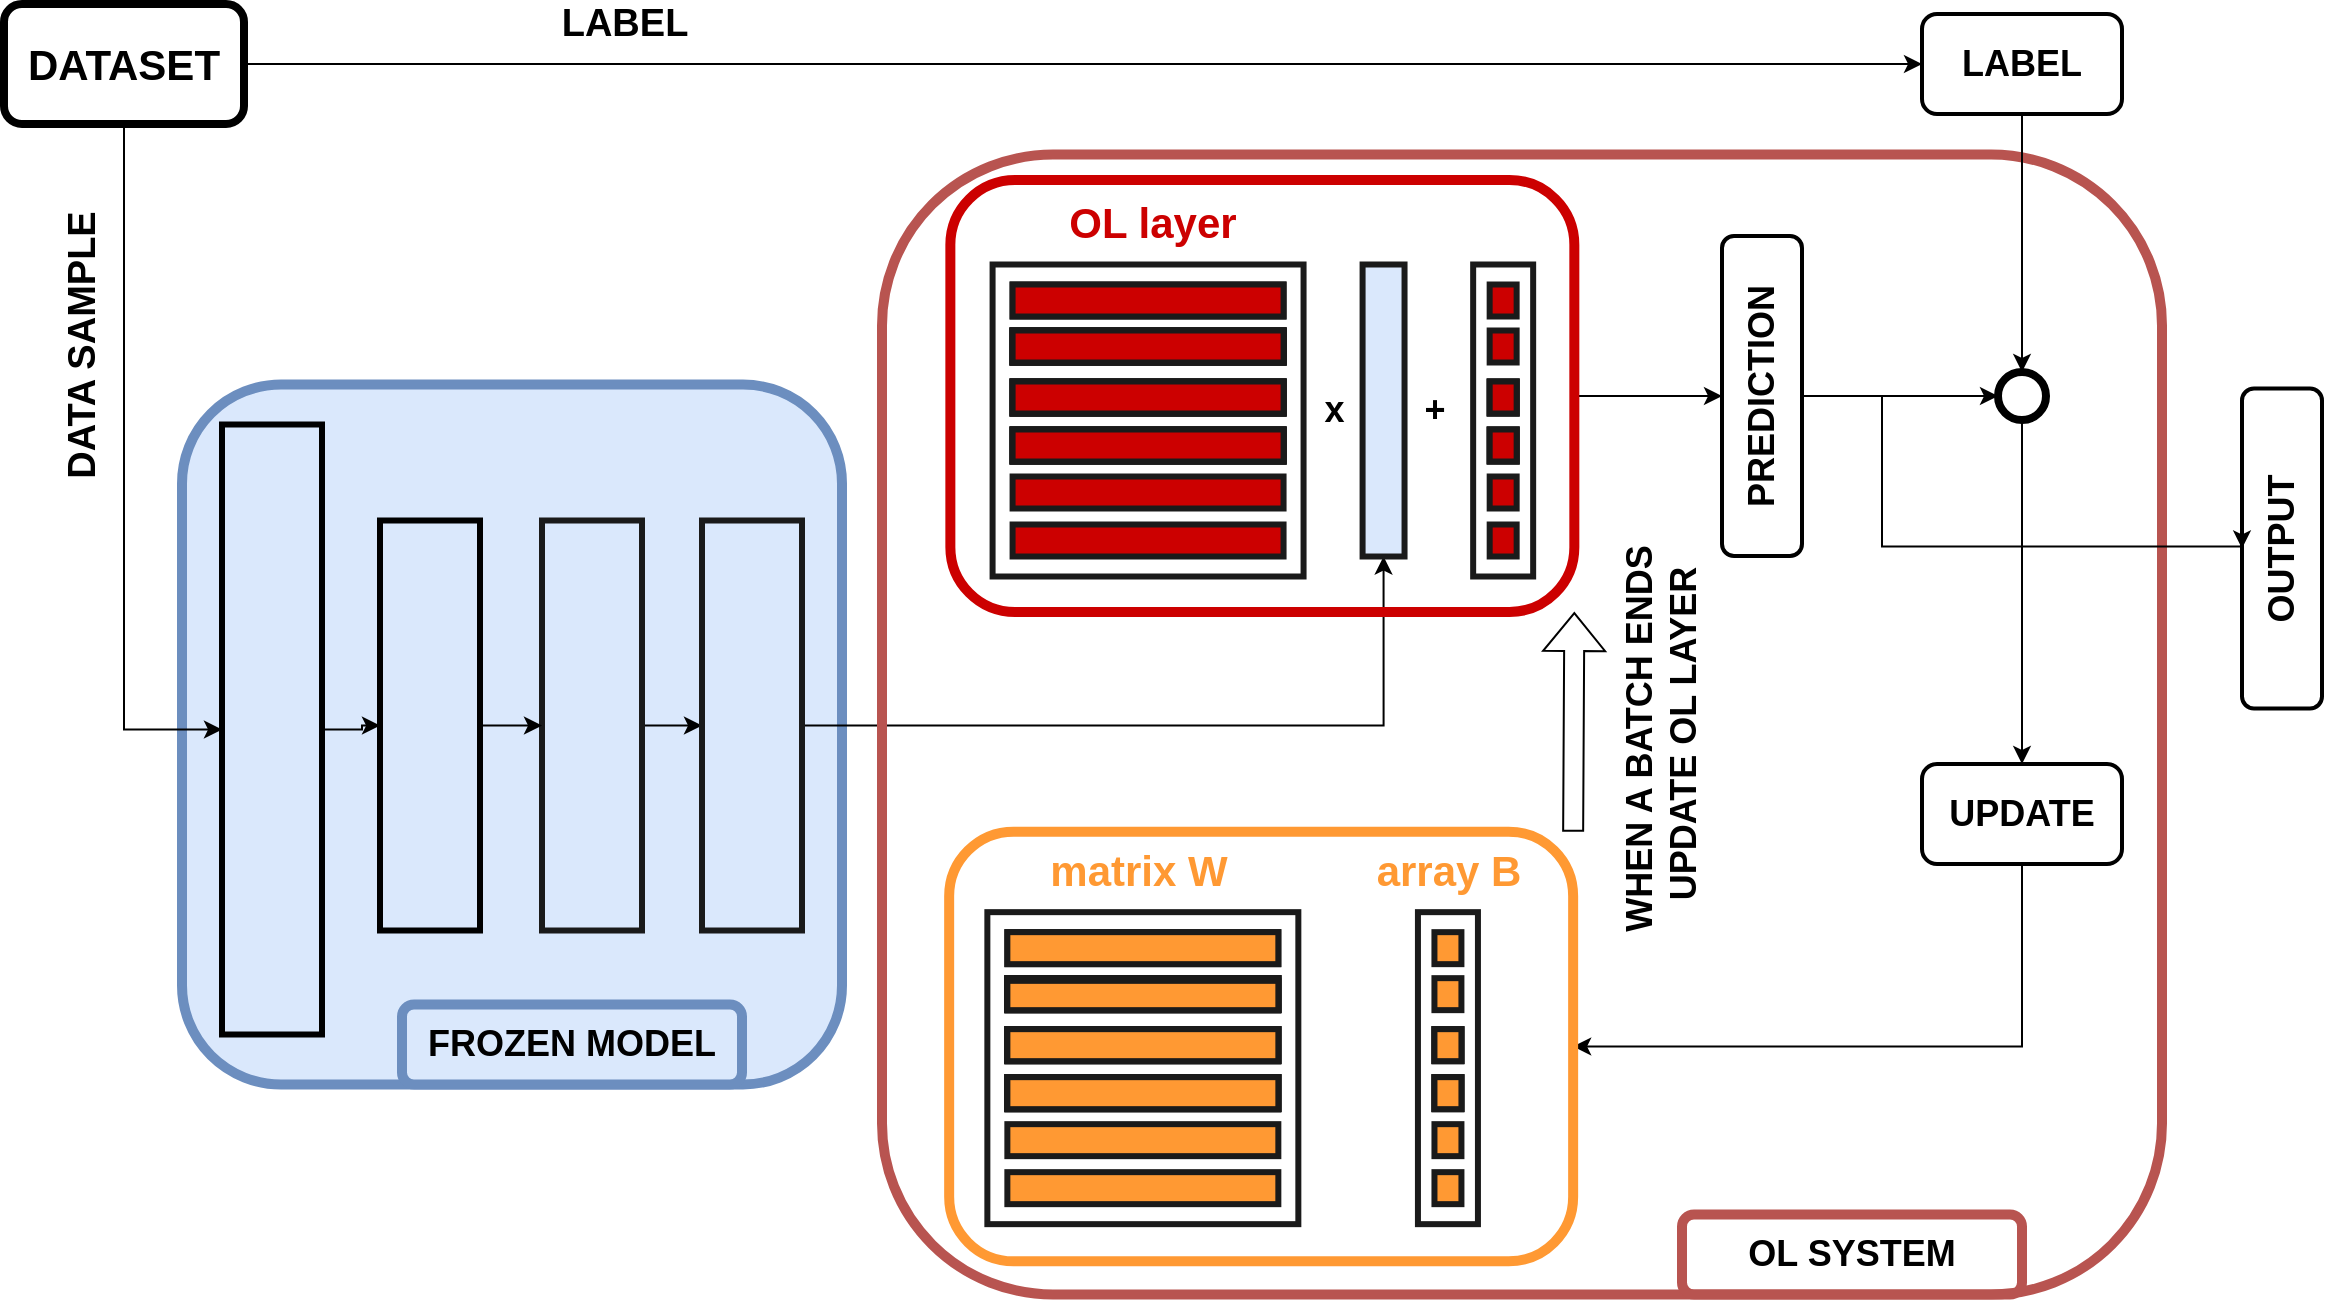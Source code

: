 <mxfile version="16.6.2" type="device" pages="2"><diagram id="-pDA_-JcDbAoSZbiv6Nq" name="Page-1"><mxGraphModel dx="1221" dy="659" grid="1" gridSize="10" guides="1" tooltips="1" connect="1" arrows="1" fold="1" page="1" pageScale="1" pageWidth="1169" pageHeight="827" math="0" shadow="0"><root><mxCell id="0"/><mxCell id="1" parent="0"/><mxCell id="COR0N1jHSTe1fY2n65pP-331" value="" style="rounded=1;whiteSpace=wrap;html=1;fontSize=18;strokeWidth=5;fillColor=#dae8fc;strokeColor=#6c8ebf;" parent="1" vertex="1"><mxGeometry x="150" y="440.25" width="330" height="350" as="geometry"/></mxCell><mxCell id="671FOw32hcq2Rvq_FHHH-50" style="edgeStyle=orthogonalEdgeStyle;rounded=0;orthogonalLoop=1;jettySize=auto;html=1;exitX=1;exitY=0.5;exitDx=0;exitDy=0;entryX=0;entryY=0.5;entryDx=0;entryDy=0;" edge="1" parent="1" source="COR0N1jHSTe1fY2n65pP-38" target="COR0N1jHSTe1fY2n65pP-338"><mxGeometry relative="1" as="geometry"/></mxCell><mxCell id="671FOw32hcq2Rvq_FHHH-60" value="&lt;b&gt;LABEL&lt;/b&gt;" style="edgeLabel;html=1;align=center;verticalAlign=middle;resizable=0;points=[];fontSize=19;" vertex="1" connectable="0" parent="671FOw32hcq2Rvq_FHHH-50"><mxGeometry x="-0.472" y="-2" relative="1" as="geometry"><mxPoint x="-32" y="-22" as="offset"/></mxGeometry></mxCell><mxCell id="671FOw32hcq2Rvq_FHHH-58" style="edgeStyle=orthogonalEdgeStyle;rounded=0;orthogonalLoop=1;jettySize=auto;html=1;exitX=0.5;exitY=1;exitDx=0;exitDy=0;entryX=0;entryY=0.5;entryDx=0;entryDy=0;fontSize=14;" edge="1" parent="1" source="COR0N1jHSTe1fY2n65pP-38" target="COR0N1jHSTe1fY2n65pP-223"><mxGeometry relative="1" as="geometry"/></mxCell><mxCell id="671FOw32hcq2Rvq_FHHH-59" value="&lt;font style=&quot;font-size: 19px&quot;&gt;&lt;b&gt;DATA SAMPLE&lt;/b&gt;&lt;/font&gt;" style="edgeLabel;html=1;align=center;verticalAlign=middle;resizable=0;points=[];fontSize=14;rotation=-90;" vertex="1" connectable="0" parent="671FOw32hcq2Rvq_FHHH-58"><mxGeometry x="-0.612" y="-5" relative="1" as="geometry"><mxPoint x="-16" y="43" as="offset"/></mxGeometry></mxCell><mxCell id="COR0N1jHSTe1fY2n65pP-38" value="&lt;font style=&quot;font-size: 21px&quot;&gt;&lt;b&gt;DATASET&lt;/b&gt;&lt;/font&gt;" style="rounded=1;whiteSpace=wrap;html=1;strokeWidth=4;" parent="1" vertex="1"><mxGeometry x="61" y="250" width="120" height="60" as="geometry"/></mxCell><mxCell id="COR0N1jHSTe1fY2n65pP-328" style="edgeStyle=orthogonalEdgeStyle;rounded=0;orthogonalLoop=1;jettySize=auto;html=1;entryX=0;entryY=0.5;entryDx=0;entryDy=0;fontSize=18;" parent="1" source="COR0N1jHSTe1fY2n65pP-223" target="COR0N1jHSTe1fY2n65pP-230" edge="1"><mxGeometry relative="1" as="geometry"/></mxCell><mxCell id="COR0N1jHSTe1fY2n65pP-223" value="" style="rounded=0;whiteSpace=wrap;html=1;fillColor=#dae8fc;strokeColor=#000000;strokeWidth=3;" parent="1" vertex="1"><mxGeometry x="170" y="460.25" width="50" height="305" as="geometry"/></mxCell><mxCell id="COR0N1jHSTe1fY2n65pP-330" style="edgeStyle=orthogonalEdgeStyle;rounded=0;orthogonalLoop=1;jettySize=auto;html=1;exitX=1;exitY=0.5;exitDx=0;exitDy=0;entryX=0;entryY=0.5;entryDx=0;entryDy=0;fontSize=18;" parent="1" source="COR0N1jHSTe1fY2n65pP-225" target="COR0N1jHSTe1fY2n65pP-235" edge="1"><mxGeometry relative="1" as="geometry"/></mxCell><mxCell id="COR0N1jHSTe1fY2n65pP-225" value="" style="rounded=0;whiteSpace=wrap;html=1;fillColor=#dae8fc;strokeColor=#1A1A1A;strokeWidth=3;" parent="1" vertex="1"><mxGeometry x="330" y="508.25" width="50" height="205" as="geometry"/></mxCell><mxCell id="COR0N1jHSTe1fY2n65pP-329" style="edgeStyle=orthogonalEdgeStyle;rounded=0;orthogonalLoop=1;jettySize=auto;html=1;entryX=0;entryY=0.5;entryDx=0;entryDy=0;fontSize=18;" parent="1" source="COR0N1jHSTe1fY2n65pP-230" target="COR0N1jHSTe1fY2n65pP-225" edge="1"><mxGeometry relative="1" as="geometry"/></mxCell><mxCell id="COR0N1jHSTe1fY2n65pP-230" value="" style="rounded=0;whiteSpace=wrap;html=1;fillColor=#dae8fc;strokeColor=#000000;strokeWidth=3;" parent="1" vertex="1"><mxGeometry x="249" y="508.25" width="50" height="205" as="geometry"/></mxCell><mxCell id="COR0N1jHSTe1fY2n65pP-362" style="edgeStyle=orthogonalEdgeStyle;rounded=0;orthogonalLoop=1;jettySize=auto;html=1;exitX=1;exitY=0.5;exitDx=0;exitDy=0;entryX=0.5;entryY=1;entryDx=0;entryDy=0;fontSize=17;fontColor=#FF0000;" parent="1" source="COR0N1jHSTe1fY2n65pP-235" target="671FOw32hcq2Rvq_FHHH-2" edge="1"><mxGeometry relative="1" as="geometry"><mxPoint x="539.905" y="562.495" as="targetPoint"/></mxGeometry></mxCell><mxCell id="COR0N1jHSTe1fY2n65pP-235" value="" style="rounded=0;whiteSpace=wrap;html=1;fillColor=#dae8fc;strokeColor=#1A1A1A;strokeWidth=3;" parent="1" vertex="1"><mxGeometry x="410" y="508.25" width="50" height="205" as="geometry"/></mxCell><mxCell id="COR0N1jHSTe1fY2n65pP-334" value="" style="rounded=1;whiteSpace=wrap;html=1;fontSize=18;strokeColor=#b85450;strokeWidth=5;fillColor=none;" parent="1" vertex="1"><mxGeometry x="500" y="325.25" width="640" height="570" as="geometry"/></mxCell><mxCell id="671FOw32hcq2Rvq_FHHH-41" style="edgeStyle=orthogonalEdgeStyle;rounded=0;orthogonalLoop=1;jettySize=auto;html=1;exitX=0.5;exitY=1;exitDx=0;exitDy=0;entryX=0;entryY=0.5;entryDx=0;entryDy=0;" edge="1" parent="1" source="COR0N1jHSTe1fY2n65pP-336" target="COR0N1jHSTe1fY2n65pP-357"><mxGeometry relative="1" as="geometry"/></mxCell><mxCell id="671FOw32hcq2Rvq_FHHH-52" style="edgeStyle=orthogonalEdgeStyle;rounded=0;orthogonalLoop=1;jettySize=auto;html=1;exitX=0.5;exitY=1;exitDx=0;exitDy=0;entryX=0.5;entryY=0;entryDx=0;entryDy=0;" edge="1" parent="1" source="COR0N1jHSTe1fY2n65pP-336" target="COR0N1jHSTe1fY2n65pP-351"><mxGeometry relative="1" as="geometry"><Array as="points"><mxPoint x="1000" y="446.25"/><mxPoint x="1000" y="521.25"/></Array></mxGeometry></mxCell><mxCell id="COR0N1jHSTe1fY2n65pP-336" value="&lt;b&gt;PREDICTION&lt;/b&gt;" style="rounded=1;whiteSpace=wrap;html=1;fontSize=18;strokeColor=#000000;strokeWidth=2;fillColor=none;rotation=-90;" parent="1" vertex="1"><mxGeometry x="860" y="426" width="160" height="40" as="geometry"/></mxCell><mxCell id="671FOw32hcq2Rvq_FHHH-56" style="edgeStyle=orthogonalEdgeStyle;rounded=0;orthogonalLoop=1;jettySize=auto;html=1;exitX=0.5;exitY=1;exitDx=0;exitDy=0;entryX=0.5;entryY=1;entryDx=0;entryDy=0;fontSize=14;" edge="1" parent="1" source="COR0N1jHSTe1fY2n65pP-337" target="Nq067aexQKpfpIVSr9Gd-1"><mxGeometry relative="1" as="geometry"/></mxCell><mxCell id="COR0N1jHSTe1fY2n65pP-337" value="&lt;b&gt;UPDATE&lt;/b&gt;" style="rounded=1;whiteSpace=wrap;html=1;fontSize=18;strokeColor=#000000;strokeWidth=2;fillColor=none;rotation=0;" parent="1" vertex="1"><mxGeometry x="1020" y="630.0" width="100" height="50" as="geometry"/></mxCell><mxCell id="671FOw32hcq2Rvq_FHHH-57" style="edgeStyle=orthogonalEdgeStyle;rounded=0;orthogonalLoop=1;jettySize=auto;html=1;exitX=0.5;exitY=1;exitDx=0;exitDy=0;entryX=0.5;entryY=0;entryDx=0;entryDy=0;fontSize=14;" edge="1" parent="1" source="COR0N1jHSTe1fY2n65pP-338" target="COR0N1jHSTe1fY2n65pP-357"><mxGeometry relative="1" as="geometry"/></mxCell><mxCell id="COR0N1jHSTe1fY2n65pP-338" value="&lt;b&gt;LABEL&lt;/b&gt;" style="rounded=1;whiteSpace=wrap;html=1;fontSize=18;strokeColor=#000000;strokeWidth=2;fillColor=none;rotation=0;" parent="1" vertex="1"><mxGeometry x="1020" y="255" width="100" height="50" as="geometry"/></mxCell><mxCell id="COR0N1jHSTe1fY2n65pP-351" value="&lt;b&gt;OUTPUT&lt;/b&gt;" style="rounded=1;whiteSpace=wrap;html=1;fontSize=18;strokeColor=#000000;strokeWidth=2;fillColor=none;rotation=-90;" parent="1" vertex="1"><mxGeometry x="1120" y="502.25" width="160" height="40" as="geometry"/></mxCell><mxCell id="671FOw32hcq2Rvq_FHHH-51" style="edgeStyle=orthogonalEdgeStyle;rounded=0;orthogonalLoop=1;jettySize=auto;html=1;exitX=0.5;exitY=1;exitDx=0;exitDy=0;entryX=0.5;entryY=0;entryDx=0;entryDy=0;" edge="1" parent="1" source="COR0N1jHSTe1fY2n65pP-357" target="COR0N1jHSTe1fY2n65pP-337"><mxGeometry relative="1" as="geometry"/></mxCell><mxCell id="COR0N1jHSTe1fY2n65pP-357" value="" style="ellipse;whiteSpace=wrap;html=1;aspect=fixed;fontSize=19;fontColor=#000000;strokeColor=#000000;strokeWidth=4;fillColor=none;" parent="1" vertex="1"><mxGeometry x="1058" y="434.0" width="24" height="24" as="geometry"/></mxCell><mxCell id="w499Adab98CJJxc21WSq-1" value="&lt;b&gt;FROZEN MODEL&lt;/b&gt;" style="rounded=1;whiteSpace=wrap;html=1;fontSize=18;strokeColor=#6c8ebf;strokeWidth=5;fillColor=#dae8fc;rotation=0;" vertex="1" parent="1"><mxGeometry x="260" y="750.25" width="170" height="40" as="geometry"/></mxCell><mxCell id="w499Adab98CJJxc21WSq-2" value="&lt;b&gt;OL SYSTEM&lt;/b&gt;" style="rounded=1;whiteSpace=wrap;html=1;fontSize=18;strokeColor=#b85450;strokeWidth=5;fillColor=none;rotation=0;" vertex="1" parent="1"><mxGeometry x="900" y="855.25" width="170" height="40" as="geometry"/></mxCell><mxCell id="Nq067aexQKpfpIVSr9Gd-1" value="" style="rounded=1;whiteSpace=wrap;html=1;fontSize=18;strokeColor=#FF9933;strokeWidth=5;fillColor=none;rotation=-90;" vertex="1" parent="1"><mxGeometry x="582.17" y="615.25" width="214.81" height="311.99" as="geometry"/></mxCell><mxCell id="Nq067aexQKpfpIVSr9Gd-3" value="" style="rounded=0;whiteSpace=wrap;html=1;fillColor=none;strokeColor=#1A1A1A;strokeWidth=3;" vertex="1" parent="1"><mxGeometry x="767.97" y="704.08" width="30" height="156" as="geometry"/></mxCell><mxCell id="Nq067aexQKpfpIVSr9Gd-4" value="" style="rounded=0;whiteSpace=wrap;html=1;fillColor=none;strokeColor=#1A1A1A;strokeWidth=3;" vertex="1" parent="1"><mxGeometry x="552.68" y="704.08" width="155.49" height="156" as="geometry"/></mxCell><mxCell id="Nq067aexQKpfpIVSr9Gd-5" value="" style="rounded=0;whiteSpace=wrap;html=1;fillColor=none;strokeColor=#1A1A1A;strokeWidth=3;" vertex="1" parent="1"><mxGeometry x="562.68" y="714.08" width="135.49" height="16" as="geometry"/></mxCell><mxCell id="Nq067aexQKpfpIVSr9Gd-6" value="" style="rounded=0;whiteSpace=wrap;html=1;fillColor=none;strokeColor=#1A1A1A;strokeWidth=3;" vertex="1" parent="1"><mxGeometry x="562.68" y="737.08" width="135.49" height="16" as="geometry"/></mxCell><mxCell id="Nq067aexQKpfpIVSr9Gd-7" value="" style="rounded=0;whiteSpace=wrap;html=1;fillColor=#CCCCCC;strokeColor=#1A1A1A;strokeWidth=3;" vertex="1" parent="1"><mxGeometry x="562.68" y="762.58" width="135.49" height="16" as="geometry"/></mxCell><mxCell id="Nq067aexQKpfpIVSr9Gd-8" value="" style="rounded=0;whiteSpace=wrap;html=1;fillColor=#CCCCCC;strokeColor=#1A1A1A;strokeWidth=3;" vertex="1" parent="1"><mxGeometry x="562.68" y="786.58" width="135.49" height="16" as="geometry"/></mxCell><mxCell id="Nq067aexQKpfpIVSr9Gd-9" value="" style="rounded=0;whiteSpace=wrap;html=1;fillColor=#FF9933;strokeColor=#1A1A1A;strokeWidth=3;" vertex="1" parent="1"><mxGeometry x="562.68" y="810.08" width="135.49" height="16" as="geometry"/></mxCell><mxCell id="Nq067aexQKpfpIVSr9Gd-10" value="" style="rounded=0;whiteSpace=wrap;html=1;fillColor=#FF9933;strokeColor=#1A1A1A;strokeWidth=3;" vertex="1" parent="1"><mxGeometry x="562.68" y="834.08" width="135.49" height="16" as="geometry"/></mxCell><mxCell id="Nq067aexQKpfpIVSr9Gd-11" value="" style="rounded=0;whiteSpace=wrap;html=1;fillColor=#FF9933;strokeColor=#1A1A1A;strokeWidth=3;" vertex="1" parent="1"><mxGeometry x="562.68" y="714.08" width="135.49" height="16" as="geometry"/></mxCell><mxCell id="Nq067aexQKpfpIVSr9Gd-12" value="" style="rounded=0;whiteSpace=wrap;html=1;fillColor=#CCCCCC;strokeColor=#1A1A1A;strokeWidth=3;" vertex="1" parent="1"><mxGeometry x="562.68" y="737.08" width="135.49" height="16" as="geometry"/></mxCell><mxCell id="Nq067aexQKpfpIVSr9Gd-13" value="" style="rounded=0;whiteSpace=wrap;html=1;fillColor=#FF9933;strokeColor=#1A1A1A;strokeWidth=3;" vertex="1" parent="1"><mxGeometry x="776.22" y="714.08" width="13.49" height="16" as="geometry"/></mxCell><mxCell id="Nq067aexQKpfpIVSr9Gd-14" value="" style="rounded=0;whiteSpace=wrap;html=1;fillColor=#FF9933;strokeColor=#1A1A1A;strokeWidth=3;" vertex="1" parent="1"><mxGeometry x="776.22" y="737.08" width="13.49" height="16" as="geometry"/></mxCell><mxCell id="Nq067aexQKpfpIVSr9Gd-15" value="" style="rounded=0;whiteSpace=wrap;html=1;fillColor=#CCCCCC;strokeColor=#1A1A1A;strokeWidth=3;" vertex="1" parent="1"><mxGeometry x="776.22" y="762.58" width="13.49" height="16" as="geometry"/></mxCell><mxCell id="Nq067aexQKpfpIVSr9Gd-16" value="" style="rounded=0;whiteSpace=wrap;html=1;fillColor=#CCCCCC;strokeColor=#1A1A1A;strokeWidth=3;" vertex="1" parent="1"><mxGeometry x="776.22" y="786.58" width="13.49" height="16" as="geometry"/></mxCell><mxCell id="Nq067aexQKpfpIVSr9Gd-17" value="" style="rounded=0;whiteSpace=wrap;html=1;fillColor=#FF9933;strokeColor=#1A1A1A;strokeWidth=3;" vertex="1" parent="1"><mxGeometry x="776.23" y="810.08" width="13.49" height="16" as="geometry"/></mxCell><mxCell id="Nq067aexQKpfpIVSr9Gd-18" value="" style="rounded=0;whiteSpace=wrap;html=1;fillColor=#FF9933;strokeColor=#1A1A1A;strokeWidth=3;" vertex="1" parent="1"><mxGeometry x="776.23" y="834.08" width="13.49" height="16" as="geometry"/></mxCell><mxCell id="Nq067aexQKpfpIVSr9Gd-20" value="" style="rounded=0;whiteSpace=wrap;html=1;fillColor=#CCCCCC;strokeColor=#1A1A1A;strokeWidth=3;" vertex="1" parent="1"><mxGeometry x="562.68" y="786.58" width="135.49" height="16" as="geometry"/></mxCell><mxCell id="Nq067aexQKpfpIVSr9Gd-21" value="" style="rounded=0;whiteSpace=wrap;html=1;fillColor=#CCCCCC;strokeColor=#1A1A1A;strokeWidth=3;" vertex="1" parent="1"><mxGeometry x="562.68" y="762.58" width="135.49" height="16" as="geometry"/></mxCell><mxCell id="Nq067aexQKpfpIVSr9Gd-22" value="" style="rounded=0;whiteSpace=wrap;html=1;fillColor=#CCCCCC;strokeColor=#1A1A1A;strokeWidth=3;" vertex="1" parent="1"><mxGeometry x="562.68" y="737.08" width="135.49" height="16" as="geometry"/></mxCell><mxCell id="Nq067aexQKpfpIVSr9Gd-23" value="" style="rounded=0;whiteSpace=wrap;html=1;fillColor=#CCCCCC;strokeColor=#1A1A1A;strokeWidth=3;" vertex="1" parent="1"><mxGeometry x="562.68" y="786.58" width="135.49" height="16" as="geometry"/></mxCell><mxCell id="Nq067aexQKpfpIVSr9Gd-24" value="" style="rounded=0;whiteSpace=wrap;html=1;fillColor=#CCCCCC;strokeColor=#1A1A1A;strokeWidth=3;" vertex="1" parent="1"><mxGeometry x="562.68" y="762.58" width="135.49" height="16" as="geometry"/></mxCell><mxCell id="Nq067aexQKpfpIVSr9Gd-25" value="" style="rounded=0;whiteSpace=wrap;html=1;fillColor=#CCCCCC;strokeColor=#1A1A1A;strokeWidth=3;" vertex="1" parent="1"><mxGeometry x="562.68" y="737.08" width="135.49" height="16" as="geometry"/></mxCell><mxCell id="Nq067aexQKpfpIVSr9Gd-26" value="" style="rounded=0;whiteSpace=wrap;html=1;fillColor=#CCCCCC;strokeColor=#1A1A1A;strokeWidth=3;" vertex="1" parent="1"><mxGeometry x="562.69" y="786.58" width="135.49" height="16" as="geometry"/></mxCell><mxCell id="Nq067aexQKpfpIVSr9Gd-27" value="" style="rounded=0;whiteSpace=wrap;html=1;fillColor=#CCCCCC;strokeColor=#1A1A1A;strokeWidth=3;" vertex="1" parent="1"><mxGeometry x="562.69" y="762.58" width="135.49" height="16" as="geometry"/></mxCell><mxCell id="Nq067aexQKpfpIVSr9Gd-28" value="" style="rounded=0;whiteSpace=wrap;html=1;fillColor=#CCCCCC;strokeColor=#1A1A1A;strokeWidth=3;" vertex="1" parent="1"><mxGeometry x="562.69" y="737.08" width="135.49" height="16" as="geometry"/></mxCell><mxCell id="Nq067aexQKpfpIVSr9Gd-29" value="" style="rounded=0;whiteSpace=wrap;html=1;fillColor=#CCCCCC;strokeColor=#1A1A1A;strokeWidth=3;" vertex="1" parent="1"><mxGeometry x="776.23" y="762.58" width="13.49" height="16" as="geometry"/></mxCell><mxCell id="Nq067aexQKpfpIVSr9Gd-30" value="" style="rounded=0;whiteSpace=wrap;html=1;fillColor=#CCCCCC;strokeColor=#1A1A1A;strokeWidth=3;" vertex="1" parent="1"><mxGeometry x="776.23" y="786.58" width="13.49" height="16" as="geometry"/></mxCell><mxCell id="Nq067aexQKpfpIVSr9Gd-31" value="" style="rounded=0;whiteSpace=wrap;html=1;fillColor=#FF9933;strokeColor=#1A1A1A;strokeWidth=3;" vertex="1" parent="1"><mxGeometry x="562.69" y="786.58" width="135.49" height="16" as="geometry"/></mxCell><mxCell id="Nq067aexQKpfpIVSr9Gd-32" value="" style="rounded=0;whiteSpace=wrap;html=1;fillColor=#FF9933;strokeColor=#1A1A1A;strokeWidth=3;" vertex="1" parent="1"><mxGeometry x="562.69" y="762.58" width="135.49" height="16" as="geometry"/></mxCell><mxCell id="Nq067aexQKpfpIVSr9Gd-33" value="" style="rounded=0;whiteSpace=wrap;html=1;fillColor=#FF9933;strokeColor=#1A1A1A;strokeWidth=3;" vertex="1" parent="1"><mxGeometry x="562.69" y="738.42" width="135.49" height="14.66" as="geometry"/></mxCell><mxCell id="Nq067aexQKpfpIVSr9Gd-34" value="" style="rounded=0;whiteSpace=wrap;html=1;fillColor=#FF9933;strokeColor=#1A1A1A;strokeWidth=3;" vertex="1" parent="1"><mxGeometry x="776.23" y="762.58" width="13.49" height="16" as="geometry"/></mxCell><mxCell id="Nq067aexQKpfpIVSr9Gd-35" value="" style="rounded=0;whiteSpace=wrap;html=1;fillColor=#FF9933;strokeColor=#1A1A1A;strokeWidth=3;" vertex="1" parent="1"><mxGeometry x="776.23" y="786.58" width="13.49" height="16" as="geometry"/></mxCell><mxCell id="Nq067aexQKpfpIVSr9Gd-36" value="&lt;font color=&quot;#ff9933&quot;&gt;&lt;b&gt;matrix W&lt;/b&gt;&lt;/font&gt;" style="text;html=1;align=center;verticalAlign=middle;resizable=0;points=[];autosize=1;strokeColor=none;fillColor=none;fontSize=21;fontColor=#CC0000;" vertex="1" parent="1"><mxGeometry x="577.68" y="668.42" width="100" height="30" as="geometry"/></mxCell><mxCell id="671FOw32hcq2Rvq_FHHH-38" style="edgeStyle=orthogonalEdgeStyle;rounded=0;orthogonalLoop=1;jettySize=auto;html=1;exitX=0.5;exitY=1;exitDx=0;exitDy=0;entryX=0.5;entryY=0;entryDx=0;entryDy=0;" edge="1" parent="1" source="671FOw32hcq2Rvq_FHHH-1" target="COR0N1jHSTe1fY2n65pP-336"><mxGeometry relative="1" as="geometry"/></mxCell><mxCell id="671FOw32hcq2Rvq_FHHH-1" value="" style="rounded=1;whiteSpace=wrap;html=1;fontSize=18;strokeColor=#CC0000;strokeWidth=5;fillColor=none;rotation=-90;" vertex="1" parent="1"><mxGeometry x="582.17" y="290" width="216.01" height="311.99" as="geometry"/></mxCell><mxCell id="671FOw32hcq2Rvq_FHHH-2" value="" style="rounded=0;whiteSpace=wrap;html=1;fillColor=#dae8fc;strokeColor=#1A1A1A;strokeWidth=3;" vertex="1" parent="1"><mxGeometry x="740.29" y="380.25" width="20.98" height="146" as="geometry"/></mxCell><mxCell id="671FOw32hcq2Rvq_FHHH-3" value="" style="rounded=0;whiteSpace=wrap;html=1;fillColor=none;strokeColor=#1A1A1A;strokeWidth=3;" vertex="1" parent="1"><mxGeometry x="795.58" y="380.25" width="30" height="156" as="geometry"/></mxCell><mxCell id="671FOw32hcq2Rvq_FHHH-4" value="" style="rounded=0;whiteSpace=wrap;html=1;fillColor=none;strokeColor=#1A1A1A;strokeWidth=3;" vertex="1" parent="1"><mxGeometry x="555.29" y="380.25" width="155.49" height="156" as="geometry"/></mxCell><mxCell id="671FOw32hcq2Rvq_FHHH-5" value="" style="rounded=0;whiteSpace=wrap;html=1;fillColor=none;strokeColor=#1A1A1A;strokeWidth=3;" vertex="1" parent="1"><mxGeometry x="565.29" y="390.25" width="135.49" height="16" as="geometry"/></mxCell><mxCell id="671FOw32hcq2Rvq_FHHH-6" value="" style="rounded=0;whiteSpace=wrap;html=1;fillColor=none;strokeColor=#1A1A1A;strokeWidth=3;" vertex="1" parent="1"><mxGeometry x="565.29" y="413.25" width="135.49" height="16" as="geometry"/></mxCell><mxCell id="671FOw32hcq2Rvq_FHHH-7" value="" style="rounded=0;whiteSpace=wrap;html=1;fillColor=#CCCCCC;strokeColor=#1A1A1A;strokeWidth=3;" vertex="1" parent="1"><mxGeometry x="565.29" y="438.75" width="135.49" height="16" as="geometry"/></mxCell><mxCell id="671FOw32hcq2Rvq_FHHH-8" value="" style="rounded=0;whiteSpace=wrap;html=1;fillColor=#CCCCCC;strokeColor=#1A1A1A;strokeWidth=3;" vertex="1" parent="1"><mxGeometry x="565.29" y="462.75" width="135.49" height="16" as="geometry"/></mxCell><mxCell id="671FOw32hcq2Rvq_FHHH-9" value="" style="rounded=0;whiteSpace=wrap;html=1;fillColor=#CC0000;strokeColor=#1A1A1A;strokeWidth=3;" vertex="1" parent="1"><mxGeometry x="565.29" y="486.25" width="135.49" height="16" as="geometry"/></mxCell><mxCell id="671FOw32hcq2Rvq_FHHH-10" value="" style="rounded=0;whiteSpace=wrap;html=1;fillColor=#CC0000;strokeColor=#1A1A1A;strokeWidth=3;" vertex="1" parent="1"><mxGeometry x="565.29" y="510.25" width="135.49" height="16" as="geometry"/></mxCell><mxCell id="671FOw32hcq2Rvq_FHHH-11" value="" style="rounded=0;whiteSpace=wrap;html=1;fillColor=#CC0000;strokeColor=#1A1A1A;strokeWidth=3;" vertex="1" parent="1"><mxGeometry x="565.29" y="390.25" width="135.49" height="16" as="geometry"/></mxCell><mxCell id="671FOw32hcq2Rvq_FHHH-12" value="" style="rounded=0;whiteSpace=wrap;html=1;fillColor=#CCCCCC;strokeColor=#1A1A1A;strokeWidth=3;" vertex="1" parent="1"><mxGeometry x="565.29" y="413.25" width="135.49" height="16" as="geometry"/></mxCell><mxCell id="671FOw32hcq2Rvq_FHHH-13" value="" style="rounded=0;whiteSpace=wrap;html=1;fillColor=#CC0000;strokeColor=#1A1A1A;strokeWidth=3;" vertex="1" parent="1"><mxGeometry x="803.83" y="390.25" width="13.49" height="16" as="geometry"/></mxCell><mxCell id="671FOw32hcq2Rvq_FHHH-14" value="" style="rounded=0;whiteSpace=wrap;html=1;fillColor=#CC0000;strokeColor=#1A1A1A;strokeWidth=3;" vertex="1" parent="1"><mxGeometry x="803.83" y="413.25" width="13.49" height="16" as="geometry"/></mxCell><mxCell id="671FOw32hcq2Rvq_FHHH-15" value="" style="rounded=0;whiteSpace=wrap;html=1;fillColor=#CCCCCC;strokeColor=#1A1A1A;strokeWidth=3;" vertex="1" parent="1"><mxGeometry x="803.83" y="438.75" width="13.49" height="16" as="geometry"/></mxCell><mxCell id="671FOw32hcq2Rvq_FHHH-16" value="" style="rounded=0;whiteSpace=wrap;html=1;fillColor=#CCCCCC;strokeColor=#1A1A1A;strokeWidth=3;" vertex="1" parent="1"><mxGeometry x="803.83" y="462.75" width="13.49" height="16" as="geometry"/></mxCell><mxCell id="671FOw32hcq2Rvq_FHHH-17" value="" style="rounded=0;whiteSpace=wrap;html=1;fillColor=#CC0000;strokeColor=#1A1A1A;strokeWidth=3;" vertex="1" parent="1"><mxGeometry x="803.84" y="486.25" width="13.49" height="16" as="geometry"/></mxCell><mxCell id="671FOw32hcq2Rvq_FHHH-18" value="" style="rounded=0;whiteSpace=wrap;html=1;fillColor=#CC0000;strokeColor=#1A1A1A;strokeWidth=3;" vertex="1" parent="1"><mxGeometry x="803.84" y="510.25" width="13.49" height="16" as="geometry"/></mxCell><mxCell id="671FOw32hcq2Rvq_FHHH-19" value="&lt;b&gt;&lt;font style=&quot;font-size: 18px&quot;&gt;x&amp;nbsp; &amp;nbsp; &amp;nbsp; &amp;nbsp; +&lt;/font&gt;&lt;/b&gt;" style="text;html=1;align=center;verticalAlign=middle;resizable=0;points=[];autosize=1;strokeColor=none;fillColor=none;fontSize=17;fontColor=#000000;" vertex="1" parent="1"><mxGeometry x="710.78" y="438.25" width="80" height="30" as="geometry"/></mxCell><mxCell id="671FOw32hcq2Rvq_FHHH-20" value="" style="rounded=0;whiteSpace=wrap;html=1;fillColor=#CCCCCC;strokeColor=#1A1A1A;strokeWidth=3;" vertex="1" parent="1"><mxGeometry x="565.29" y="462.75" width="135.49" height="16" as="geometry"/></mxCell><mxCell id="671FOw32hcq2Rvq_FHHH-21" value="" style="rounded=0;whiteSpace=wrap;html=1;fillColor=#CCCCCC;strokeColor=#1A1A1A;strokeWidth=3;" vertex="1" parent="1"><mxGeometry x="565.29" y="438.75" width="135.49" height="16" as="geometry"/></mxCell><mxCell id="671FOw32hcq2Rvq_FHHH-22" value="" style="rounded=0;whiteSpace=wrap;html=1;fillColor=#CCCCCC;strokeColor=#1A1A1A;strokeWidth=3;" vertex="1" parent="1"><mxGeometry x="565.29" y="413.25" width="135.49" height="16" as="geometry"/></mxCell><mxCell id="671FOw32hcq2Rvq_FHHH-23" value="" style="rounded=0;whiteSpace=wrap;html=1;fillColor=#CCCCCC;strokeColor=#1A1A1A;strokeWidth=3;" vertex="1" parent="1"><mxGeometry x="565.29" y="462.75" width="135.49" height="16" as="geometry"/></mxCell><mxCell id="671FOw32hcq2Rvq_FHHH-24" value="" style="rounded=0;whiteSpace=wrap;html=1;fillColor=#CCCCCC;strokeColor=#1A1A1A;strokeWidth=3;" vertex="1" parent="1"><mxGeometry x="565.29" y="438.75" width="135.49" height="16" as="geometry"/></mxCell><mxCell id="671FOw32hcq2Rvq_FHHH-25" value="" style="rounded=0;whiteSpace=wrap;html=1;fillColor=#CCCCCC;strokeColor=#1A1A1A;strokeWidth=3;" vertex="1" parent="1"><mxGeometry x="565.29" y="413.25" width="135.49" height="16" as="geometry"/></mxCell><mxCell id="671FOw32hcq2Rvq_FHHH-26" value="" style="rounded=0;whiteSpace=wrap;html=1;fillColor=#CCCCCC;strokeColor=#1A1A1A;strokeWidth=3;" vertex="1" parent="1"><mxGeometry x="565.3" y="462.75" width="135.49" height="16" as="geometry"/></mxCell><mxCell id="671FOw32hcq2Rvq_FHHH-27" value="" style="rounded=0;whiteSpace=wrap;html=1;fillColor=#CCCCCC;strokeColor=#1A1A1A;strokeWidth=3;" vertex="1" parent="1"><mxGeometry x="565.3" y="438.75" width="135.49" height="16" as="geometry"/></mxCell><mxCell id="671FOw32hcq2Rvq_FHHH-28" value="" style="rounded=0;whiteSpace=wrap;html=1;fillColor=#CCCCCC;strokeColor=#1A1A1A;strokeWidth=3;" vertex="1" parent="1"><mxGeometry x="565.3" y="413.25" width="135.49" height="16" as="geometry"/></mxCell><mxCell id="671FOw32hcq2Rvq_FHHH-29" value="" style="rounded=0;whiteSpace=wrap;html=1;fillColor=#CCCCCC;strokeColor=#1A1A1A;strokeWidth=3;" vertex="1" parent="1"><mxGeometry x="803.84" y="438.75" width="13.49" height="16" as="geometry"/></mxCell><mxCell id="671FOw32hcq2Rvq_FHHH-30" value="" style="rounded=0;whiteSpace=wrap;html=1;fillColor=#CCCCCC;strokeColor=#1A1A1A;strokeWidth=3;" vertex="1" parent="1"><mxGeometry x="803.84" y="462.75" width="13.49" height="16" as="geometry"/></mxCell><mxCell id="671FOw32hcq2Rvq_FHHH-31" value="" style="rounded=0;whiteSpace=wrap;html=1;fillColor=#CC0000;strokeColor=#1A1A1A;strokeWidth=3;" vertex="1" parent="1"><mxGeometry x="565.3" y="462.75" width="135.49" height="16" as="geometry"/></mxCell><mxCell id="671FOw32hcq2Rvq_FHHH-32" value="" style="rounded=0;whiteSpace=wrap;html=1;fillColor=#CC0000;strokeColor=#1A1A1A;strokeWidth=3;" vertex="1" parent="1"><mxGeometry x="565.3" y="438.75" width="135.49" height="16" as="geometry"/></mxCell><mxCell id="671FOw32hcq2Rvq_FHHH-33" value="" style="rounded=0;whiteSpace=wrap;html=1;fillColor=#CC0000;strokeColor=#1A1A1A;strokeWidth=3;" vertex="1" parent="1"><mxGeometry x="565.3" y="413.25" width="135.49" height="16" as="geometry"/></mxCell><mxCell id="671FOw32hcq2Rvq_FHHH-34" value="" style="rounded=0;whiteSpace=wrap;html=1;fillColor=#CC0000;strokeColor=#1A1A1A;strokeWidth=3;" vertex="1" parent="1"><mxGeometry x="803.84" y="438.75" width="13.49" height="16" as="geometry"/></mxCell><mxCell id="671FOw32hcq2Rvq_FHHH-35" value="" style="rounded=0;whiteSpace=wrap;html=1;fillColor=#CC0000;strokeColor=#1A1A1A;strokeWidth=3;" vertex="1" parent="1"><mxGeometry x="803.84" y="462.75" width="13.49" height="16" as="geometry"/></mxCell><mxCell id="671FOw32hcq2Rvq_FHHH-36" value="&lt;b&gt;&lt;font color=&quot;#cc0000&quot; style=&quot;font-size: 21px&quot;&gt;OL layer&lt;/font&gt;&lt;/b&gt;" style="text;html=1;align=center;verticalAlign=middle;resizable=0;points=[];autosize=1;strokeColor=none;fillColor=none;fontSize=19;fontColor=#000000;" vertex="1" parent="1"><mxGeometry x="585.29" y="343.83" width="100" height="30" as="geometry"/></mxCell><mxCell id="671FOw32hcq2Rvq_FHHH-37" value="&lt;font color=&quot;#ff9933&quot;&gt;&lt;b&gt;array B&lt;/b&gt;&lt;/font&gt;" style="text;html=1;align=center;verticalAlign=middle;resizable=0;points=[];autosize=1;strokeColor=none;fillColor=none;fontSize=21;fontColor=#CC0000;" vertex="1" parent="1"><mxGeometry x="737.68" y="668.42" width="90" height="30" as="geometry"/></mxCell><mxCell id="671FOw32hcq2Rvq_FHHH-53" value="" style="shape=flexArrow;endArrow=classic;html=1;rounded=0;exitX=1;exitY=1;exitDx=0;exitDy=0;entryX=0;entryY=1;entryDx=0;entryDy=0;" edge="1" parent="1" source="Nq067aexQKpfpIVSr9Gd-1" target="671FOw32hcq2Rvq_FHHH-1"><mxGeometry width="50" height="50" relative="1" as="geometry"><mxPoint x="690" y="565.25" as="sourcePoint"/><mxPoint x="920" y="585.25" as="targetPoint"/></mxGeometry></mxCell><mxCell id="671FOw32hcq2Rvq_FHHH-54" value="&lt;font style=&quot;font-size: 18px&quot;&gt;&lt;b&gt;WHEN A BATCH ENDS&amp;nbsp;&lt;br&gt;UPDATE OL LAYER&lt;br&gt;&lt;/b&gt;&lt;/font&gt;" style="text;html=1;align=center;verticalAlign=middle;resizable=0;points=[];autosize=1;strokeColor=none;fillColor=none;rotation=-90;" vertex="1" parent="1"><mxGeometry x="785" y="595.25" width="210" height="40" as="geometry"/></mxCell></root></mxGraphModel></diagram><diagram id="EenTsoctzLns8VQLM27a" name="Page-2"><mxGraphModel dx="1278" dy="560" grid="1" gridSize="10" guides="1" tooltips="1" connect="1" arrows="1" fold="1" page="1" pageScale="1" pageWidth="1169" pageHeight="827" math="0" shadow="0"><root><mxCell id="0sW9-6U9n1TwRnwqIGuH-0"/><mxCell id="0sW9-6U9n1TwRnwqIGuH-1" parent="0sW9-6U9n1TwRnwqIGuH-0"/></root></mxGraphModel></diagram></mxfile>